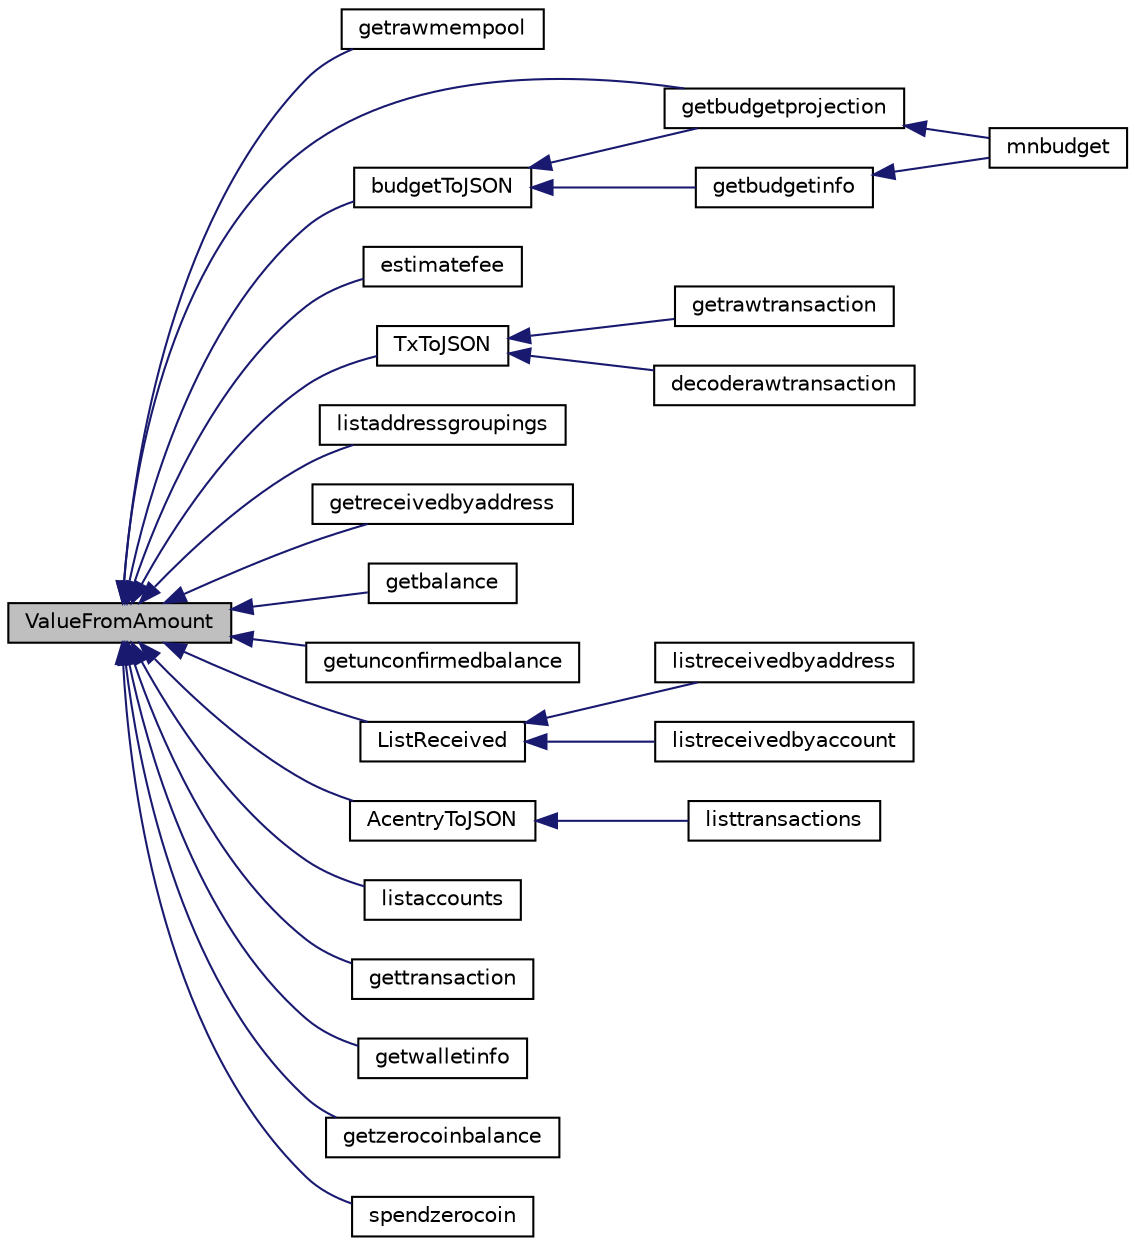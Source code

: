 digraph "ValueFromAmount"
{
  edge [fontname="Helvetica",fontsize="10",labelfontname="Helvetica",labelfontsize="10"];
  node [fontname="Helvetica",fontsize="10",shape=record];
  rankdir="LR";
  Node365 [label="ValueFromAmount",height=0.2,width=0.4,color="black", fillcolor="grey75", style="filled", fontcolor="black"];
  Node365 -> Node366 [dir="back",color="midnightblue",fontsize="10",style="solid",fontname="Helvetica"];
  Node366 [label="getrawmempool",height=0.2,width=0.4,color="black", fillcolor="white", style="filled",URL="$rpcblockchain_8cpp.html#a6ba5d2c76833bd2f10be0e95ded53037"];
  Node365 -> Node367 [dir="back",color="midnightblue",fontsize="10",style="solid",fontname="Helvetica"];
  Node367 [label="budgetToJSON",height=0.2,width=0.4,color="black", fillcolor="white", style="filled",URL="$rpcmasternode-budget_8cpp.html#a936b80f9033a0a5e8d4fa1a2079da90c"];
  Node367 -> Node368 [dir="back",color="midnightblue",fontsize="10",style="solid",fontname="Helvetica"];
  Node368 [label="getbudgetprojection",height=0.2,width=0.4,color="black", fillcolor="white", style="filled",URL="$rpcmasternode-budget_8cpp.html#a8e629a3c50d4496bdf961d2841754b27"];
  Node368 -> Node369 [dir="back",color="midnightblue",fontsize="10",style="solid",fontname="Helvetica"];
  Node369 [label="mnbudget",height=0.2,width=0.4,color="black", fillcolor="white", style="filled",URL="$rpcmasternode-budget_8cpp.html#aeabbf924be4d2ce4bedb28a394e1fc6b"];
  Node367 -> Node370 [dir="back",color="midnightblue",fontsize="10",style="solid",fontname="Helvetica"];
  Node370 [label="getbudgetinfo",height=0.2,width=0.4,color="black", fillcolor="white", style="filled",URL="$rpcmasternode-budget_8cpp.html#a34b837ac4cb076a8e2e76483391f1238"];
  Node370 -> Node369 [dir="back",color="midnightblue",fontsize="10",style="solid",fontname="Helvetica"];
  Node365 -> Node368 [dir="back",color="midnightblue",fontsize="10",style="solid",fontname="Helvetica"];
  Node365 -> Node371 [dir="back",color="midnightblue",fontsize="10",style="solid",fontname="Helvetica"];
  Node371 [label="estimatefee",height=0.2,width=0.4,color="black", fillcolor="white", style="filled",URL="$rpcmining_8cpp.html#aa8966fea852c9e1183cbe1c651f90d37"];
  Node365 -> Node372 [dir="back",color="midnightblue",fontsize="10",style="solid",fontname="Helvetica"];
  Node372 [label="TxToJSON",height=0.2,width=0.4,color="black", fillcolor="white", style="filled",URL="$rpcrawtransaction_8cpp.html#a366b04dae2aae86eee356cc85d759268"];
  Node372 -> Node373 [dir="back",color="midnightblue",fontsize="10",style="solid",fontname="Helvetica"];
  Node373 [label="getrawtransaction",height=0.2,width=0.4,color="black", fillcolor="white", style="filled",URL="$rpcrawtransaction_8cpp.html#a12e1b8a05d99d1544e5343c2282cc55a"];
  Node372 -> Node374 [dir="back",color="midnightblue",fontsize="10",style="solid",fontname="Helvetica"];
  Node374 [label="decoderawtransaction",height=0.2,width=0.4,color="black", fillcolor="white", style="filled",URL="$rpcrawtransaction_8cpp.html#a6775c600b1bfdbb22f38e5f1cd27cfea"];
  Node365 -> Node375 [dir="back",color="midnightblue",fontsize="10",style="solid",fontname="Helvetica"];
  Node375 [label="listaddressgroupings",height=0.2,width=0.4,color="black", fillcolor="white", style="filled",URL="$rpcwallet_8cpp.html#a6be618acd7a7b1fb454dacbf24294317"];
  Node365 -> Node376 [dir="back",color="midnightblue",fontsize="10",style="solid",fontname="Helvetica"];
  Node376 [label="getreceivedbyaddress",height=0.2,width=0.4,color="black", fillcolor="white", style="filled",URL="$rpcwallet_8cpp.html#abbb6475509aa2e69844f0b3a8bcb422a"];
  Node365 -> Node377 [dir="back",color="midnightblue",fontsize="10",style="solid",fontname="Helvetica"];
  Node377 [label="getbalance",height=0.2,width=0.4,color="black", fillcolor="white", style="filled",URL="$rpcwallet_8cpp.html#a1fdcef480c78c033eb587bd442ec305f"];
  Node365 -> Node378 [dir="back",color="midnightblue",fontsize="10",style="solid",fontname="Helvetica"];
  Node378 [label="getunconfirmedbalance",height=0.2,width=0.4,color="black", fillcolor="white", style="filled",URL="$rpcwallet_8cpp.html#a1f1b55cadcfbec4545b754b35d09032b"];
  Node365 -> Node379 [dir="back",color="midnightblue",fontsize="10",style="solid",fontname="Helvetica"];
  Node379 [label="ListReceived",height=0.2,width=0.4,color="black", fillcolor="white", style="filled",URL="$rpcwallet_8cpp.html#a0cc958f67a8d6d0002cb4fee19eddb5c"];
  Node379 -> Node380 [dir="back",color="midnightblue",fontsize="10",style="solid",fontname="Helvetica"];
  Node380 [label="listreceivedbyaddress",height=0.2,width=0.4,color="black", fillcolor="white", style="filled",URL="$rpcwallet_8cpp.html#a34b36ceb4a7e36e0dab24cf675c49da5"];
  Node379 -> Node381 [dir="back",color="midnightblue",fontsize="10",style="solid",fontname="Helvetica"];
  Node381 [label="listreceivedbyaccount",height=0.2,width=0.4,color="black", fillcolor="white", style="filled",URL="$rpcwallet_8cpp.html#ab7e240a25a3d2d30ffb65bdfdfa082eb"];
  Node365 -> Node382 [dir="back",color="midnightblue",fontsize="10",style="solid",fontname="Helvetica"];
  Node382 [label="AcentryToJSON",height=0.2,width=0.4,color="black", fillcolor="white", style="filled",URL="$rpcwallet_8cpp.html#af19d4e3078c194d869f5d60c4103bc08"];
  Node382 -> Node383 [dir="back",color="midnightblue",fontsize="10",style="solid",fontname="Helvetica"];
  Node383 [label="listtransactions",height=0.2,width=0.4,color="black", fillcolor="white", style="filled",URL="$rpcwallet_8cpp.html#a3247ccfc52f810122e28895d423e13fd"];
  Node365 -> Node384 [dir="back",color="midnightblue",fontsize="10",style="solid",fontname="Helvetica"];
  Node384 [label="listaccounts",height=0.2,width=0.4,color="black", fillcolor="white", style="filled",URL="$rpcwallet_8cpp.html#a0cd5dc1112a6c6d5a29a381cd7967fc5"];
  Node365 -> Node385 [dir="back",color="midnightblue",fontsize="10",style="solid",fontname="Helvetica"];
  Node385 [label="gettransaction",height=0.2,width=0.4,color="black", fillcolor="white", style="filled",URL="$rpcwallet_8cpp.html#a845c15a1402787fcf2cc021111ea89f5"];
  Node365 -> Node386 [dir="back",color="midnightblue",fontsize="10",style="solid",fontname="Helvetica"];
  Node386 [label="getwalletinfo",height=0.2,width=0.4,color="black", fillcolor="white", style="filled",URL="$rpcwallet_8cpp.html#a9401fef738a283075915e0ea0086fae9"];
  Node365 -> Node387 [dir="back",color="midnightblue",fontsize="10",style="solid",fontname="Helvetica"];
  Node387 [label="getzerocoinbalance",height=0.2,width=0.4,color="black", fillcolor="white", style="filled",URL="$rpcwallet_8cpp.html#a94a1d2efd030ba11d4c1340d5e1bef6f"];
  Node365 -> Node388 [dir="back",color="midnightblue",fontsize="10",style="solid",fontname="Helvetica"];
  Node388 [label="spendzerocoin",height=0.2,width=0.4,color="black", fillcolor="white", style="filled",URL="$rpcwallet_8cpp.html#adea64c692ec279a1a3a2c9143f264955"];
}
